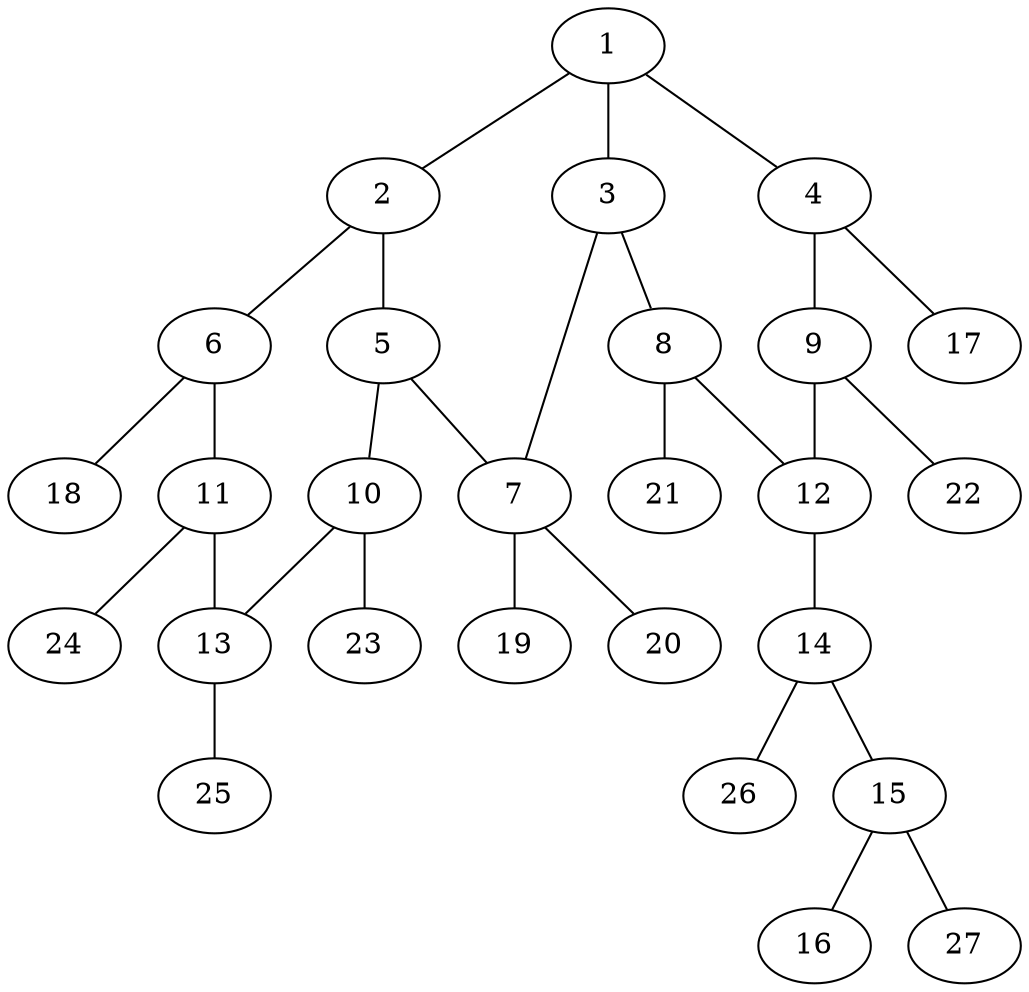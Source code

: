 graph molecule_2376 {
	1	 [chem=C];
	2	 [chem=C];
	1 -- 2	 [valence=1];
	3	 [chem=C];
	1 -- 3	 [valence=1];
	4	 [chem=C];
	1 -- 4	 [valence=2];
	5	 [chem=C];
	2 -- 5	 [valence=2];
	6	 [chem=C];
	2 -- 6	 [valence=1];
	7	 [chem=C];
	3 -- 7	 [valence=1];
	8	 [chem=C];
	3 -- 8	 [valence=2];
	9	 [chem=C];
	4 -- 9	 [valence=1];
	17	 [chem=H];
	4 -- 17	 [valence=1];
	5 -- 7	 [valence=1];
	10	 [chem=C];
	5 -- 10	 [valence=1];
	11	 [chem=C];
	6 -- 11	 [valence=2];
	18	 [chem=H];
	6 -- 18	 [valence=1];
	19	 [chem=H];
	7 -- 19	 [valence=1];
	20	 [chem=H];
	7 -- 20	 [valence=1];
	12	 [chem=C];
	8 -- 12	 [valence=1];
	21	 [chem=H];
	8 -- 21	 [valence=1];
	9 -- 12	 [valence=2];
	22	 [chem=H];
	9 -- 22	 [valence=1];
	13	 [chem=C];
	10 -- 13	 [valence=2];
	23	 [chem=H];
	10 -- 23	 [valence=1];
	11 -- 13	 [valence=1];
	24	 [chem=H];
	11 -- 24	 [valence=1];
	14	 [chem=N];
	12 -- 14	 [valence=1];
	25	 [chem=H];
	13 -- 25	 [valence=1];
	15	 [chem=C];
	14 -- 15	 [valence=1];
	26	 [chem=H];
	14 -- 26	 [valence=1];
	16	 [chem=O];
	15 -- 16	 [valence=2];
	27	 [chem=H];
	15 -- 27	 [valence=1];
}
